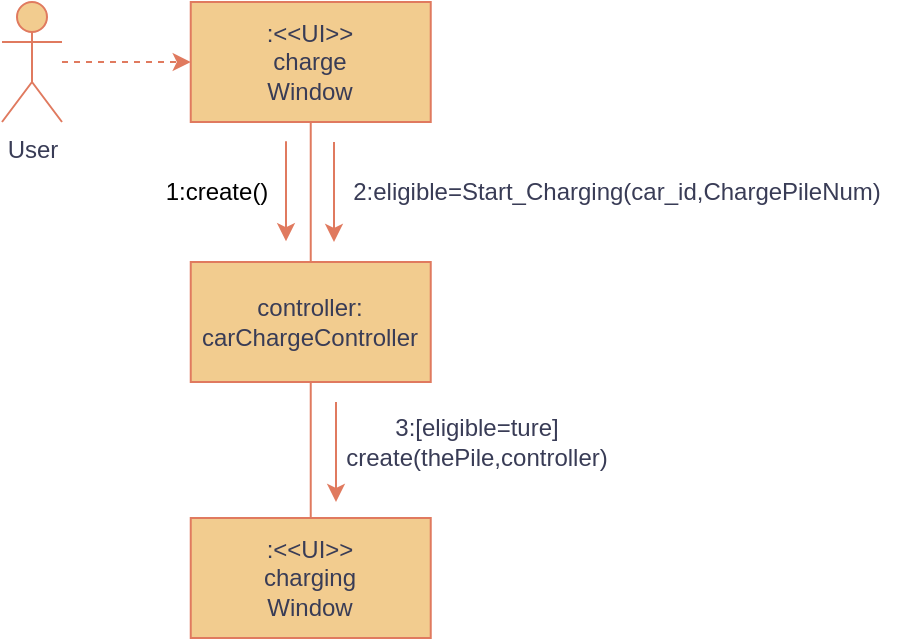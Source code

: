 <mxfile version="27.0.8">
  <diagram name="第 1 页" id="2yJvqR2cAJDVEvftpMDe">
    <mxGraphModel dx="652" dy="388" grid="1" gridSize="10" guides="1" tooltips="1" connect="1" arrows="1" fold="1" page="1" pageScale="1" pageWidth="827" pageHeight="1169" math="0" shadow="0">
      <root>
        <mxCell id="0" />
        <mxCell id="1" parent="0" />
        <mxCell id="xoAuDAIYuOt8U0vVnmyF-1" value="User" style="shape=umlActor;verticalLabelPosition=bottom;verticalAlign=top;html=1;rounded=0;labelBackgroundColor=none;fillColor=#F2CC8F;strokeColor=#E07A5F;fontColor=#393C56;" parent="1" vertex="1">
          <mxGeometry x="158" y="80" width="30" height="60" as="geometry" />
        </mxCell>
        <mxCell id="xoAuDAIYuOt8U0vVnmyF-2" value="controller:&lt;br&gt;carChargeController" style="rounded=0;whiteSpace=wrap;html=1;labelBackgroundColor=none;fillColor=#F2CC8F;strokeColor=#E07A5F;fontColor=#393C56;" parent="1" vertex="1">
          <mxGeometry x="252.37" y="210" width="120" height="60" as="geometry" />
        </mxCell>
        <mxCell id="xoAuDAIYuOt8U0vVnmyF-3" value="" style="endArrow=classic;dashed=1;html=1;rounded=0;entryX=0;entryY=0.5;entryDx=0;entryDy=0;startArrow=none;startFill=0;endFill=1;labelBackgroundColor=none;strokeColor=#E07A5F;fontColor=default;" parent="1" source="xoAuDAIYuOt8U0vVnmyF-1" target="xoAuDAIYuOt8U0vVnmyF-10" edge="1">
          <mxGeometry width="50" height="50" relative="1" as="geometry">
            <mxPoint x="128" y="138" as="sourcePoint" />
            <mxPoint x="238" y="120" as="targetPoint" />
          </mxGeometry>
        </mxCell>
        <mxCell id="xoAuDAIYuOt8U0vVnmyF-9" value="" style="edgeStyle=orthogonalEdgeStyle;rounded=0;orthogonalLoop=1;jettySize=auto;html=1;endArrow=none;startFill=0;labelBackgroundColor=none;strokeColor=#E07A5F;fontColor=default;" parent="1" source="xoAuDAIYuOt8U0vVnmyF-10" target="xoAuDAIYuOt8U0vVnmyF-2" edge="1">
          <mxGeometry relative="1" as="geometry" />
        </mxCell>
        <mxCell id="xoAuDAIYuOt8U0vVnmyF-10" value=":&amp;lt;&amp;lt;UI&amp;gt;&amp;gt;&lt;div&gt;charge&lt;/div&gt;&lt;div&gt;Window&lt;/div&gt;" style="rounded=0;whiteSpace=wrap;html=1;labelBackgroundColor=none;fillColor=#F2CC8F;strokeColor=#E07A5F;fontColor=#393C56;" parent="1" vertex="1">
          <mxGeometry x="252.37" y="80" width="120" height="60" as="geometry" />
        </mxCell>
        <mxCell id="xoAuDAIYuOt8U0vVnmyF-11" value="" style="endArrow=classic;html=1;rounded=0;strokeColor=#E07A5F;fontColor=#393C56;fillColor=#F2CC8F;" parent="1" edge="1">
          <mxGeometry width="50" height="50" relative="1" as="geometry">
            <mxPoint x="324" y="150" as="sourcePoint" />
            <mxPoint x="324" y="200" as="targetPoint" />
          </mxGeometry>
        </mxCell>
        <mxCell id="xoAuDAIYuOt8U0vVnmyF-12" value="2:eligible=Start_Charging(car_id,ChargePileNum)" style="text;html=1;align=center;verticalAlign=middle;resizable=0;points=[];autosize=1;strokeColor=none;fillColor=none;fontColor=#393C56;" parent="1" vertex="1">
          <mxGeometry x="320" y="159.6" width="290" height="30" as="geometry" />
        </mxCell>
        <mxCell id="xoAuDAIYuOt8U0vVnmyF-13" value=":&amp;lt;&amp;lt;UI&amp;gt;&amp;gt;&lt;div&gt;charging&lt;/div&gt;&lt;div&gt;Window&lt;/div&gt;" style="rounded=0;whiteSpace=wrap;html=1;labelBackgroundColor=none;fillColor=#F2CC8F;strokeColor=#E07A5F;fontColor=#393C56;" parent="1" vertex="1">
          <mxGeometry x="252.37" y="338" width="120" height="60" as="geometry" />
        </mxCell>
        <mxCell id="xoAuDAIYuOt8U0vVnmyF-16" value="3:[eligible=ture]&lt;div&gt;create(thePile,controller)&lt;/div&gt;" style="text;html=1;align=center;verticalAlign=middle;resizable=0;points=[];autosize=1;strokeColor=none;fillColor=none;fontColor=#393C56;" parent="1" vertex="1">
          <mxGeometry x="320" y="280" width="150" height="40" as="geometry" />
        </mxCell>
        <mxCell id="xoAuDAIYuOt8U0vVnmyF-19" value="" style="endArrow=none;html=1;rounded=0;strokeColor=#E07A5F;fontColor=#393C56;fillColor=#F2CC8F;entryX=0.5;entryY=0;entryDx=0;entryDy=0;" parent="1" source="xoAuDAIYuOt8U0vVnmyF-2" target="xoAuDAIYuOt8U0vVnmyF-13" edge="1">
          <mxGeometry width="50" height="50" relative="1" as="geometry">
            <mxPoint x="312.37" y="320" as="sourcePoint" />
            <mxPoint x="312.37" y="340.711" as="targetPoint" />
          </mxGeometry>
        </mxCell>
        <mxCell id="xoAuDAIYuOt8U0vVnmyF-20" value="" style="endArrow=classic;html=1;rounded=0;strokeColor=#E07A5F;fontColor=#393C56;fillColor=#F2CC8F;" parent="1" edge="1">
          <mxGeometry width="50" height="50" relative="1" as="geometry">
            <mxPoint x="300" y="149.6" as="sourcePoint" />
            <mxPoint x="300" y="199.6" as="targetPoint" />
          </mxGeometry>
        </mxCell>
        <mxCell id="xoAuDAIYuOt8U0vVnmyF-21" value="1:create()" style="text;html=1;align=center;verticalAlign=middle;resizable=0;points=[];autosize=1;strokeColor=none;fillColor=none;" parent="1" vertex="1">
          <mxGeometry x="230" y="159.6" width="70" height="30" as="geometry" />
        </mxCell>
        <mxCell id="VarSOkx2K-Ustlfs1vAp-1" value="" style="endArrow=classic;html=1;rounded=0;strokeColor=#E07A5F;fontColor=#393C56;fillColor=#F2CC8F;" edge="1" parent="1">
          <mxGeometry width="50" height="50" relative="1" as="geometry">
            <mxPoint x="325" y="280" as="sourcePoint" />
            <mxPoint x="325" y="330" as="targetPoint" />
          </mxGeometry>
        </mxCell>
      </root>
    </mxGraphModel>
  </diagram>
</mxfile>
